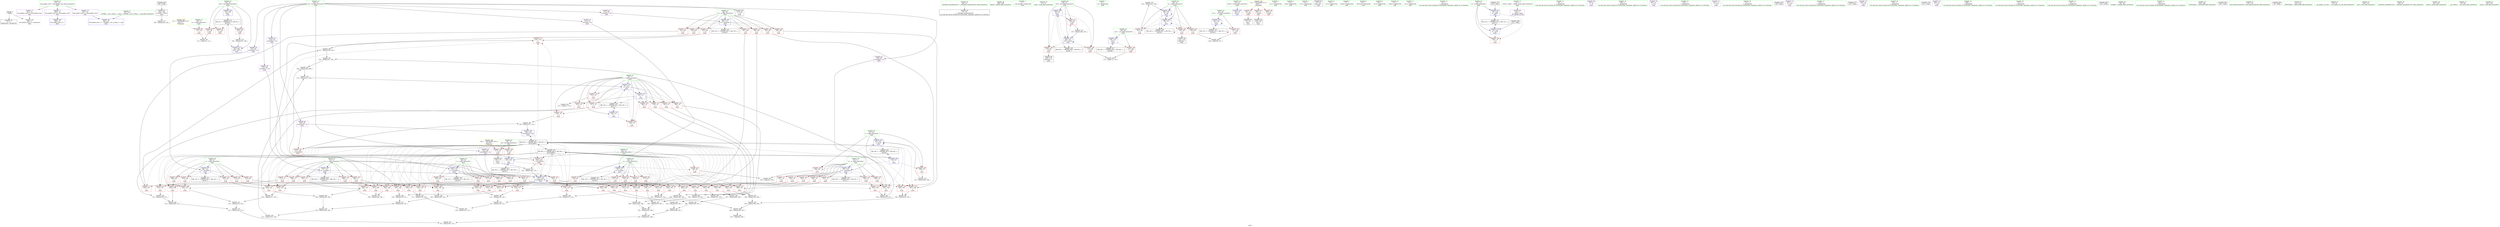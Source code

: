 digraph "SVFG" {
	label="SVFG";

	Node0x5650abacda10 [shape=record,color=grey,label="{NodeID: 0\nNullPtr}"];
	Node0x5650abacda10 -> Node0x5650abaf5b80[style=solid];
	Node0x5650abacda10 -> Node0x5650abaf7b80[style=solid];
	Node0x5650abb04aa0 [shape=record,color=grey,label="{NodeID: 277\n344 = Binary(343, 345, )\n}"];
	Node0x5650abaf7d50 [shape=record,color=blue,label="{NodeID: 194\n58\<--108\ntest\<--\nmain\n}"];
	Node0x5650abaf7d50 -> Node0x5650abb13bc0[style=dashed];
	Node0x5650abaf4e20 [shape=record,color=red,label="{NodeID: 111\n253\<--68\n\<--vx\nmain\n}"];
	Node0x5650abaf4e20 -> Node0x5650abafc930[style=solid];
	Node0x5650abaf31b0 [shape=record,color=green,label="{NodeID: 28\n38\<--44\n_ZNSt8ios_base4InitD1Ev\<--_ZNSt8ios_base4InitD1Ev_field_insensitive\n}"];
	Node0x5650abaf31b0 -> Node0x5650abaf5c80[style=solid];
	Node0x5650abb074a0 [shape=record,color=grey,label="{NodeID: 305\n140 = cmp(138, 139, )\n}"];
	Node0x5650abafae60 [shape=record,color=red,label="{NodeID: 139\n134\<--78\n\<--n8\nmain\n}"];
	Node0x5650abafae60 -> Node0x5650abaf8300[style=solid];
	Node0x5650abaf5980 [shape=record,color=green,label="{NodeID: 56\n348\<--349\nfprintf\<--fprintf_field_insensitive\n}"];
	Node0x5650abafc520 [shape=record,color=red,label="{NodeID: 167\n237\<--236\n\<--\nmain\n}"];
	Node0x5650abafc520 -> Node0x5650abb03a20[style=solid];
	Node0x5650abaf7190 [shape=record,color=purple,label="{NodeID: 84\n156\<--60\narrayidx18\<--val\nmain\n}"];
	Node0x5650abaf7190 -> Node0x5650abafb8f0[style=solid];
	Node0x5650abaf7190 -> Node0x5650abaf8640[style=solid];
	Node0x5650abacfda0 [shape=record,color=green,label="{NodeID: 1\n7\<--1\n__dso_handle\<--dummyObj\nGlob }"];
	Node0x5650abb04c20 [shape=record,color=grey,label="{NodeID: 278\n167 = Binary(166, 108, )\n}"];
	Node0x5650abb04c20 -> Node0x5650abaf87e0[style=solid];
	Node0x5650abaf7e20 [shape=record,color=blue,label="{NodeID: 195\n62\<--121\nx\<--arrayidx\nmain\n}"];
	Node0x5650abaf7e20 -> Node0x5650abaf78e0[style=dashed];
	Node0x5650abaf7e20 -> Node0x5650abaf79b0[style=dashed];
	Node0x5650abaf7e20 -> Node0x5650abaf7a80[style=dashed];
	Node0x5650abaf7e20 -> Node0x5650abaf41f0[style=dashed];
	Node0x5650abaf7e20 -> Node0x5650abaf42c0[style=dashed];
	Node0x5650abaf7e20 -> Node0x5650abb140c0[style=dashed];
	Node0x5650abaf4ef0 [shape=record,color=red,label="{NodeID: 112\n255\<--68\n\<--vx\nmain\n}"];
	Node0x5650abaf4ef0 -> Node0x5650abafca00[style=solid];
	Node0x5650abaf3280 [shape=record,color=green,label="{NodeID: 29\n51\<--52\nmain\<--main_field_insensitive\n}"];
	Node0x5650abb07620 [shape=record,color=grey,label="{NodeID: 306\n175 = cmp(173, 174, )\n}"];
	Node0x5650abafaf30 [shape=record,color=red,label="{NodeID: 140\n177\<--78\n\<--n8\nmain\n}"];
	Node0x5650abafaf30 -> Node0x5650abaf6190[style=solid];
	Node0x5650abaf5a80 [shape=record,color=green,label="{NodeID: 57\n26\<--376\n_GLOBAL__sub_I_reiten_1_1.cpp\<--_GLOBAL__sub_I_reiten_1_1.cpp_field_insensitive\n}"];
	Node0x5650abaf5a80 -> Node0x5650abafd8d0[style=solid];
	Node0x5650abafc5f0 [shape=record,color=red,label="{NodeID: 168\n240\<--239\n\<--\nmain\n}"];
	Node0x5650abafc5f0 -> Node0x5650abb03d20[style=solid];
	Node0x5650abaf7260 [shape=record,color=purple,label="{NodeID: 85\n181\<--60\narrayidx28\<--val\nmain\n}"];
	Node0x5650abaf7260 -> Node0x5650abafb9c0[style=solid];
	Node0x5650abaf7260 -> Node0x5650abaf8a50[style=solid];
	Node0x5650abacf890 [shape=record,color=green,label="{NodeID: 2\n8\<--1\n.str\<--dummyObj\nGlob }"];
	Node0x5650abb04da0 [shape=record,color=grey,label="{NodeID: 279\n162 = Binary(161, 108, )\n}"];
	Node0x5650abb04da0 -> Node0x5650abaf8710[style=solid];
	Node0x5650abaf7ef0 [shape=record,color=blue,label="{NodeID: 196\n64\<--123\ny\<--arrayidx3\nmain\n}"];
	Node0x5650abaf7ef0 -> Node0x5650abaf4390[style=dashed];
	Node0x5650abaf7ef0 -> Node0x5650abaf4460[style=dashed];
	Node0x5650abaf7ef0 -> Node0x5650abaf4530[style=dashed];
	Node0x5650abaf7ef0 -> Node0x5650abaf4600[style=dashed];
	Node0x5650abaf7ef0 -> Node0x5650abaf46d0[style=dashed];
	Node0x5650abaf7ef0 -> Node0x5650abb145c0[style=dashed];
	Node0x5650abaf4fc0 [shape=record,color=red,label="{NodeID: 113\n280\<--68\n\<--vx\nmain\n}"];
	Node0x5650abaf4fc0 -> Node0x5650abafcee0[style=solid];
	Node0x5650abaf3350 [shape=record,color=green,label="{NodeID: 30\n54\<--55\nretval\<--retval_field_insensitive\nmain\n}"];
	Node0x5650abaf3350 -> Node0x5650abaf7c80[style=solid];
	Node0x5650abb077a0 [shape=record,color=grey,label="{NodeID: 307\n112 = cmp(110, 111, )\n}"];
	Node0x5650abafb000 [shape=record,color=red,label="{NodeID: 141\n139\<--80\n\<--_n\nmain\n}"];
	Node0x5650abafb000 -> Node0x5650abb074a0[style=solid];
	Node0x5650abaf5b80 [shape=record,color=black,label="{NodeID: 58\n2\<--3\ndummyVal\<--dummyVal\n}"];
	Node0x5650abafc6c0 [shape=record,color=red,label="{NodeID: 169\n242\<--241\n\<--\nmain\n}"];
	Node0x5650abafc6c0 -> Node0x5650abb03d20[style=solid];
	Node0x5650abaf7330 [shape=record,color=red,label="{NodeID: 86\n94\<--12\n\<--stdin\nmain\n}"];
	Node0x5650abaf7330 -> Node0x5650abaf5f20[style=solid];
	Node0x5650abacd930 [shape=record,color=green,label="{NodeID: 3\n10\<--1\n.str.1\<--dummyObj\nGlob }"];
	Node0x5650abb04f20 [shape=record,color=grey,label="{NodeID: 280\n158 = Binary(157, 153, )\n}"];
	Node0x5650abb04f20 -> Node0x5650abaf8640[style=solid];
	Node0x5650abaf7fc0 [shape=record,color=blue,label="{NodeID: 197\n66\<--125\nz\<--arrayidx4\nmain\n}"];
	Node0x5650abaf7fc0 -> Node0x5650abaf47a0[style=dashed];
	Node0x5650abaf7fc0 -> Node0x5650abaf4870[style=dashed];
	Node0x5650abaf7fc0 -> Node0x5650abaf4940[style=dashed];
	Node0x5650abaf7fc0 -> Node0x5650abaf4a10[style=dashed];
	Node0x5650abaf7fc0 -> Node0x5650abaf4ae0[style=dashed];
	Node0x5650abaf7fc0 -> Node0x5650abb14ac0[style=dashed];
	Node0x5650abaf5090 [shape=record,color=red,label="{NodeID: 114\n287\<--68\n\<--vx\nmain\n}"];
	Node0x5650abaf5090 -> Node0x5650abafd080[style=solid];
	Node0x5650abaf3420 [shape=record,color=green,label="{NodeID: 31\n56\<--57\nn\<--n_field_insensitive\nmain\n}"];
	Node0x5650abaf3420 -> Node0x5650abaf75a0[style=solid];
	Node0x5650abb07920 [shape=record,color=grey,label="{NodeID: 308\n207 = cmp(206, 208, )\n}"];
	Node0x5650abafb0d0 [shape=record,color=red,label="{NodeID: 142\n138\<--82\n\<--i\nmain\n}"];
	Node0x5650abafb0d0 -> Node0x5650abb074a0[style=solid];
	Node0x5650abaf5c80 [shape=record,color=black,label="{NodeID: 59\n37\<--38\n\<--_ZNSt8ios_base4InitD1Ev\nCan only get source location for instruction, argument, global var or function.}"];
	Node0x5650abb1adc0 [shape=record,color=yellow,style=double,label="{NodeID: 336\n2V_1 = ENCHI(MR_2V_0)\npts\{1 \}\nFun[main]}"];
	Node0x5650abb1adc0 -> Node0x5650abaf7330[style=dashed];
	Node0x5650abb1adc0 -> Node0x5650abaf7400[style=dashed];
	Node0x5650abb1adc0 -> Node0x5650abaf74d0[style=dashed];
	Node0x5650abafc790 [shape=record,color=red,label="{NodeID: 170\n246\<--245\n\<--\nmain\n}"];
	Node0x5650abafc790 -> Node0x5650abaf9490[style=solid];
	Node0x5650abaf7400 [shape=record,color=red,label="{NodeID: 87\n100\<--17\n\<--stdout\nmain\n}"];
	Node0x5650abaf7400 -> Node0x5650abaf5ff0[style=solid];
	Node0x5650abacf450 [shape=record,color=green,label="{NodeID: 4\n12\<--1\nstdin\<--dummyObj\nGlob }"];
	Node0x5650abb050a0 [shape=record,color=grey,label="{NodeID: 281\n323 = Binary(307, 322, )\n}"];
	Node0x5650abaf8090 [shape=record,color=blue,label="{NodeID: 198\n68\<--127\nvx\<--arrayidx5\nmain\n}"];
	Node0x5650abaf8090 -> Node0x5650abaf4bb0[style=dashed];
	Node0x5650abaf8090 -> Node0x5650abaf4c80[style=dashed];
	Node0x5650abaf8090 -> Node0x5650abaf4d50[style=dashed];
	Node0x5650abaf8090 -> Node0x5650abaf4e20[style=dashed];
	Node0x5650abaf8090 -> Node0x5650abaf4ef0[style=dashed];
	Node0x5650abaf8090 -> Node0x5650abaf4fc0[style=dashed];
	Node0x5650abaf8090 -> Node0x5650abaf5090[style=dashed];
	Node0x5650abaf8090 -> Node0x5650abb14fc0[style=dashed];
	Node0x5650abaf5160 [shape=record,color=red,label="{NodeID: 115\n195\<--70\n\<--vy\nmain\n}"];
	Node0x5650abaf5160 -> Node0x5650abafbc30[style=solid];
	Node0x5650abaf34f0 [shape=record,color=green,label="{NodeID: 32\n58\<--59\ntest\<--test_field_insensitive\nmain\n}"];
	Node0x5650abaf34f0 -> Node0x5650abaf7670[style=solid];
	Node0x5650abaf34f0 -> Node0x5650abaf7740[style=solid];
	Node0x5650abaf34f0 -> Node0x5650abaf7810[style=solid];
	Node0x5650abaf34f0 -> Node0x5650abaf7d50[style=solid];
	Node0x5650abaf34f0 -> Node0x5650abaffe50[style=solid];
	Node0x5650abafb1a0 [shape=record,color=red,label="{NodeID: 143\n166\<--82\n\<--i\nmain\n}"];
	Node0x5650abafb1a0 -> Node0x5650abb04c20[style=solid];
	Node0x5650abaf5d80 [shape=record,color=black,label="{NodeID: 60\n114\<--60\n\<--val\nmain\n}"];
	Node0x5650abafc860 [shape=record,color=red,label="{NodeID: 171\n248\<--247\n\<--\nmain\n}"];
	Node0x5650abafc860 -> Node0x5650abaf9490[style=solid];
	Node0x5650abaf74d0 [shape=record,color=red,label="{NodeID: 88\n339\<--21\n\<--stderr\nmain\n}"];
	Node0x5650abacf980 [shape=record,color=green,label="{NodeID: 5\n13\<--1\n.str.2\<--dummyObj\nGlob }"];
	Node0x5650abb05220 [shape=record,color=grey,label="{NodeID: 282\n222 = Binary(216, 221, )\n}"];
	Node0x5650abb05220 -> Node0x5650abaf9910[style=solid];
	Node0x5650abaf8160 [shape=record,color=blue,label="{NodeID: 199\n70\<--129\nvy\<--arrayidx6\nmain\n}"];
	Node0x5650abaf8160 -> Node0x5650abaf5160[style=dashed];
	Node0x5650abaf8160 -> Node0x5650abaf9bb0[style=dashed];
	Node0x5650abaf8160 -> Node0x5650abaf9c80[style=dashed];
	Node0x5650abaf8160 -> Node0x5650abaf9d50[style=dashed];
	Node0x5650abaf8160 -> Node0x5650abaf9e20[style=dashed];
	Node0x5650abaf8160 -> Node0x5650abaf9ef0[style=dashed];
	Node0x5650abaf8160 -> Node0x5650abaf9fc0[style=dashed];
	Node0x5650abaf8160 -> Node0x5650abb154c0[style=dashed];
	Node0x5650abaf9bb0 [shape=record,color=red,label="{NodeID: 116\n197\<--70\n\<--vy\nmain\n}"];
	Node0x5650abaf9bb0 -> Node0x5650abafbd00[style=solid];
	Node0x5650abaf35c0 [shape=record,color=green,label="{NodeID: 33\n60\<--61\nval\<--val_field_insensitive\nmain\n}"];
	Node0x5650abaf35c0 -> Node0x5650abaf5d80[style=solid];
	Node0x5650abaf35c0 -> Node0x5650abaf6cb0[style=solid];
	Node0x5650abaf35c0 -> Node0x5650abaf6d80[style=solid];
	Node0x5650abaf35c0 -> Node0x5650abaf6e50[style=solid];
	Node0x5650abaf35c0 -> Node0x5650abaf6f20[style=solid];
	Node0x5650abaf35c0 -> Node0x5650abaf6ff0[style=solid];
	Node0x5650abaf35c0 -> Node0x5650abaf70c0[style=solid];
	Node0x5650abaf35c0 -> Node0x5650abaf7190[style=solid];
	Node0x5650abaf35c0 -> Node0x5650abaf7260[style=solid];
	Node0x5650abafb270 [shape=record,color=red,label="{NodeID: 144\n147\<--84\n\<--_n13\nmain\n}"];
	Node0x5650abafb270 -> Node0x5650abb07320[style=solid];
	Node0x5650abaf5e50 [shape=record,color=black,label="{NodeID: 61\n53\<--93\nmain_ret\<--\nmain\n}"];
	Node0x5650abb1b9c0 [shape=record,color=yellow,style=double,label="{NodeID: 338\n6V_1 = ENCHI(MR_6V_0)\npts\{57 \}\nFun[main]}"];
	Node0x5650abb1b9c0 -> Node0x5650abaf75a0[style=dashed];
	Node0x5650abafc930 [shape=record,color=red,label="{NodeID: 172\n254\<--253\n\<--\nmain\n}"];
	Node0x5650abafc930 -> Node0x5650abb06a20[style=solid];
	Node0x5650abaf75a0 [shape=record,color=red,label="{NodeID: 89\n111\<--56\n\<--n\nmain\n}"];
	Node0x5650abaf75a0 -> Node0x5650abb077a0[style=solid];
	Node0x5650abacfa10 [shape=record,color=green,label="{NodeID: 6\n15\<--1\n.str.3\<--dummyObj\nGlob }"];
	Node0x5650abb053a0 [shape=record,color=grey,label="{NodeID: 283\n221 = Binary(218, 220, )\n}"];
	Node0x5650abb053a0 -> Node0x5650abb05220[style=solid];
	Node0x5650abaf8230 [shape=record,color=blue,label="{NodeID: 200\n72\<--131\nvz\<--arrayidx7\nmain\n}"];
	Node0x5650abaf8230 -> Node0x5650abafa090[style=dashed];
	Node0x5650abaf8230 -> Node0x5650abafa160[style=dashed];
	Node0x5650abaf8230 -> Node0x5650abafa230[style=dashed];
	Node0x5650abaf8230 -> Node0x5650abafa300[style=dashed];
	Node0x5650abaf8230 -> Node0x5650abafa3d0[style=dashed];
	Node0x5650abaf8230 -> Node0x5650abafa4a0[style=dashed];
	Node0x5650abaf8230 -> Node0x5650abafa570[style=dashed];
	Node0x5650abaf8230 -> Node0x5650abb159c0[style=dashed];
	Node0x5650abaf9c80 [shape=record,color=red,label="{NodeID: 117\n241\<--70\n\<--vy\nmain\n}"];
	Node0x5650abaf9c80 -> Node0x5650abafc6c0[style=solid];
	Node0x5650abaf3690 [shape=record,color=green,label="{NodeID: 34\n62\<--63\nx\<--x_field_insensitive\nmain\n}"];
	Node0x5650abaf3690 -> Node0x5650abaf78e0[style=solid];
	Node0x5650abaf3690 -> Node0x5650abaf79b0[style=solid];
	Node0x5650abaf3690 -> Node0x5650abaf7a80[style=solid];
	Node0x5650abaf3690 -> Node0x5650abaf41f0[style=solid];
	Node0x5650abaf3690 -> Node0x5650abaf42c0[style=solid];
	Node0x5650abaf3690 -> Node0x5650abaf7e20[style=solid];
	Node0x5650abb12cc0 [shape=record,color=black,label="{NodeID: 311\nMR_40V_4 = PHI(MR_40V_5, MR_40V_3, )\npts\{610000 \}\n}"];
	Node0x5650abb12cc0 -> Node0x5650abafb8f0[style=dashed];
	Node0x5650abb12cc0 -> Node0x5650abafb9c0[style=dashed];
	Node0x5650abb12cc0 -> Node0x5650abafba90[style=dashed];
	Node0x5650abb12cc0 -> Node0x5650abafbb60[style=dashed];
	Node0x5650abb12cc0 -> Node0x5650abafbc30[style=dashed];
	Node0x5650abb12cc0 -> Node0x5650abafbd00[style=dashed];
	Node0x5650abb12cc0 -> Node0x5650abafbdd0[style=dashed];
	Node0x5650abb12cc0 -> Node0x5650abafbea0[style=dashed];
	Node0x5650abb12cc0 -> Node0x5650abafbf70[style=dashed];
	Node0x5650abb12cc0 -> Node0x5650abafc040[style=dashed];
	Node0x5650abb12cc0 -> Node0x5650abafc110[style=dashed];
	Node0x5650abb12cc0 -> Node0x5650abafc1e0[style=dashed];
	Node0x5650abb12cc0 -> Node0x5650abafc2b0[style=dashed];
	Node0x5650abb12cc0 -> Node0x5650abafc380[style=dashed];
	Node0x5650abb12cc0 -> Node0x5650abafc450[style=dashed];
	Node0x5650abb12cc0 -> Node0x5650abafc520[style=dashed];
	Node0x5650abb12cc0 -> Node0x5650abafc5f0[style=dashed];
	Node0x5650abb12cc0 -> Node0x5650abafc6c0[style=dashed];
	Node0x5650abb12cc0 -> Node0x5650abafc790[style=dashed];
	Node0x5650abb12cc0 -> Node0x5650abafc860[style=dashed];
	Node0x5650abb12cc0 -> Node0x5650abafc930[style=dashed];
	Node0x5650abb12cc0 -> Node0x5650abafca00[style=dashed];
	Node0x5650abb12cc0 -> Node0x5650abafcad0[style=dashed];
	Node0x5650abb12cc0 -> Node0x5650abafcba0[style=dashed];
	Node0x5650abb12cc0 -> Node0x5650abafcc70[style=dashed];
	Node0x5650abb12cc0 -> Node0x5650abafcd40[style=dashed];
	Node0x5650abb12cc0 -> Node0x5650abafce10[style=dashed];
	Node0x5650abb12cc0 -> Node0x5650abafcee0[style=dashed];
	Node0x5650abb12cc0 -> Node0x5650abafcfb0[style=dashed];
	Node0x5650abb12cc0 -> Node0x5650abafd080[style=dashed];
	Node0x5650abb12cc0 -> Node0x5650abafd150[style=dashed];
	Node0x5650abb12cc0 -> Node0x5650abafd220[style=dashed];
	Node0x5650abb12cc0 -> Node0x5650abafd2f0[style=dashed];
	Node0x5650abb12cc0 -> Node0x5650abafd3c0[style=dashed];
	Node0x5650abb12cc0 -> Node0x5650abafd490[style=dashed];
	Node0x5650abb12cc0 -> Node0x5650abafd560[style=dashed];
	Node0x5650abb12cc0 -> Node0x5650abafd630[style=dashed];
	Node0x5650abb12cc0 -> Node0x5650abafd700[style=dashed];
	Node0x5650abb12cc0 -> Node0x5650abaf8640[style=dashed];
	Node0x5650abb12cc0 -> Node0x5650abaf8a50[style=dashed];
	Node0x5650abb12cc0 -> Node0x5650abb12cc0[style=dashed];
	Node0x5650abb12cc0 -> Node0x5650abb186c0[style=dashed];
	Node0x5650abafb340 [shape=record,color=red,label="{NodeID: 145\n146\<--86\n\<--k\nmain\n}"];
	Node0x5650abafb340 -> Node0x5650abb07320[style=solid];
	Node0x5650abaf5f20 [shape=record,color=black,label="{NodeID: 62\n97\<--94\ncall\<--\nmain\n}"];
	Node0x5650abafca00 [shape=record,color=red,label="{NodeID: 173\n256\<--255\n\<--\nmain\n}"];
	Node0x5650abafca00 -> Node0x5650abb06a20[style=solid];
	Node0x5650abaf7670 [shape=record,color=red,label="{NodeID: 90\n110\<--58\n\<--test\nmain\n}"];
	Node0x5650abaf7670 -> Node0x5650abb077a0[style=solid];
	Node0x5650abacfaa0 [shape=record,color=green,label="{NodeID: 7\n17\<--1\nstdout\<--dummyObj\nGlob }"];
	Node0x5650abb05520 [shape=record,color=grey,label="{NodeID: 284\n313 = Binary(310, 312, )\n}"];
	Node0x5650abb05520 -> Node0x5650abb056a0[style=solid];
	Node0x5650abaf8300 [shape=record,color=blue,label="{NodeID: 201\n80\<--134\n_n\<--\nmain\n}"];
	Node0x5650abaf8300 -> Node0x5650abafb000[style=dashed];
	Node0x5650abaf8300 -> Node0x5650abb168c0[style=dashed];
	Node0x5650abaf9d50 [shape=record,color=red,label="{NodeID: 118\n258\<--70\n\<--vy\nmain\n}"];
	Node0x5650abaf9d50 -> Node0x5650abafcad0[style=solid];
	Node0x5650abaf3760 [shape=record,color=green,label="{NodeID: 35\n64\<--65\ny\<--y_field_insensitive\nmain\n}"];
	Node0x5650abaf3760 -> Node0x5650abaf4390[style=solid];
	Node0x5650abaf3760 -> Node0x5650abaf4460[style=solid];
	Node0x5650abaf3760 -> Node0x5650abaf4530[style=solid];
	Node0x5650abaf3760 -> Node0x5650abaf4600[style=solid];
	Node0x5650abaf3760 -> Node0x5650abaf46d0[style=solid];
	Node0x5650abaf3760 -> Node0x5650abaf7ef0[style=solid];
	Node0x5650abafb410 [shape=record,color=red,label="{NodeID: 146\n154\<--86\n\<--k\nmain\n}"];
	Node0x5650abafb410 -> Node0x5650abaf60c0[style=solid];
	Node0x5650abaf5ff0 [shape=record,color=black,label="{NodeID: 63\n103\<--100\ncall1\<--\nmain\n}"];
	Node0x5650abaf9010 [shape=record,color=grey,label="{NodeID: 257\n244 = Binary(238, 243, )\n}"];
	Node0x5650abaf9010 -> Node0x5650abaf9190[style=solid];
	Node0x5650abafcad0 [shape=record,color=red,label="{NodeID: 174\n259\<--258\n\<--\nmain\n}"];
	Node0x5650abafcad0 -> Node0x5650abb06d20[style=solid];
	Node0x5650abaf7740 [shape=record,color=red,label="{NodeID: 91\n327\<--58\n\<--test\nmain\n}"];
	Node0x5650abacfe90 [shape=record,color=green,label="{NodeID: 8\n18\<--1\n_ZSt3cin\<--dummyObj\nGlob }"];
	Node0x5650abb056a0 [shape=record,color=grey,label="{NodeID: 285\n314 = Binary(309, 313, )\n}"];
	Node0x5650abb056a0 -> Node0x5650abb044a0[style=solid];
	Node0x5650abaf83d0 [shape=record,color=blue,label="{NodeID: 202\n82\<--93\ni\<--\nmain\n}"];
	Node0x5650abaf83d0 -> Node0x5650abafb0d0[style=dashed];
	Node0x5650abaf83d0 -> Node0x5650abafb1a0[style=dashed];
	Node0x5650abaf83d0 -> Node0x5650abaf87e0[style=dashed];
	Node0x5650abaf83d0 -> Node0x5650abb16dc0[style=dashed];
	Node0x5650abaf9e20 [shape=record,color=red,label="{NodeID: 119\n260\<--70\n\<--vy\nmain\n}"];
	Node0x5650abaf9e20 -> Node0x5650abafcba0[style=solid];
	Node0x5650abaf3830 [shape=record,color=green,label="{NodeID: 36\n66\<--67\nz\<--z_field_insensitive\nmain\n}"];
	Node0x5650abaf3830 -> Node0x5650abaf47a0[style=solid];
	Node0x5650abaf3830 -> Node0x5650abaf4870[style=solid];
	Node0x5650abaf3830 -> Node0x5650abaf4940[style=solid];
	Node0x5650abaf3830 -> Node0x5650abaf4a10[style=solid];
	Node0x5650abaf3830 -> Node0x5650abaf4ae0[style=solid];
	Node0x5650abaf3830 -> Node0x5650abaf7fc0[style=solid];
	Node0x5650abafb4e0 [shape=record,color=red,label="{NodeID: 147\n161\<--86\n\<--k\nmain\n}"];
	Node0x5650abafb4e0 -> Node0x5650abb04da0[style=solid];
	Node0x5650abaf60c0 [shape=record,color=black,label="{NodeID: 64\n155\<--154\nidxprom\<--\nmain\n}"];
	Node0x5650abaf9190 [shape=record,color=grey,label="{NodeID: 258\n250 = Binary(244, 249, )\n}"];
	Node0x5650abaf9190 -> Node0x5650abaf9790[style=solid];
	Node0x5650abafcba0 [shape=record,color=red,label="{NodeID: 175\n261\<--260\n\<--\nmain\n}"];
	Node0x5650abafcba0 -> Node0x5650abb06d20[style=solid];
	Node0x5650abaf7810 [shape=record,color=red,label="{NodeID: 92\n335\<--58\n\<--test\nmain\n}"];
	Node0x5650abaf7810 -> Node0x5650abb04920[style=solid];
	Node0x5650abacff20 [shape=record,color=green,label="{NodeID: 9\n19\<--1\n.str.4\<--dummyObj\nGlob }"];
	Node0x5650abb05820 [shape=record,color=grey,label="{NodeID: 286\n297 = Binary(294, 296, )\n}"];
	Node0x5650abb05820 -> Node0x5650abb07020[style=solid];
	Node0x5650abaf84a0 [shape=record,color=blue,label="{NodeID: 203\n84\<--143\n_n13\<--\nmain\n}"];
	Node0x5650abaf84a0 -> Node0x5650abafb270[style=dashed];
	Node0x5650abaf84a0 -> Node0x5650abaf84a0[style=dashed];
	Node0x5650abaf84a0 -> Node0x5650abb172c0[style=dashed];
	Node0x5650abaf9ef0 [shape=record,color=red,label="{NodeID: 120\n295\<--70\n\<--vy\nmain\n}"];
	Node0x5650abaf9ef0 -> Node0x5650abafd220[style=solid];
	Node0x5650abaf3900 [shape=record,color=green,label="{NodeID: 37\n68\<--69\nvx\<--vx_field_insensitive\nmain\n}"];
	Node0x5650abaf3900 -> Node0x5650abaf4bb0[style=solid];
	Node0x5650abaf3900 -> Node0x5650abaf4c80[style=solid];
	Node0x5650abaf3900 -> Node0x5650abaf4d50[style=solid];
	Node0x5650abaf3900 -> Node0x5650abaf4e20[style=solid];
	Node0x5650abaf3900 -> Node0x5650abaf4ef0[style=solid];
	Node0x5650abaf3900 -> Node0x5650abaf4fc0[style=solid];
	Node0x5650abaf3900 -> Node0x5650abaf5090[style=solid];
	Node0x5650abaf3900 -> Node0x5650abaf8090[style=solid];
	Node0x5650abb13bc0 [shape=record,color=black,label="{NodeID: 314\nMR_8V_3 = PHI(MR_8V_4, MR_8V_2, )\npts\{59 \}\n}"];
	Node0x5650abb13bc0 -> Node0x5650abaf7670[style=dashed];
	Node0x5650abb13bc0 -> Node0x5650abaf7740[style=dashed];
	Node0x5650abb13bc0 -> Node0x5650abaf7810[style=dashed];
	Node0x5650abb13bc0 -> Node0x5650abaffe50[style=dashed];
	Node0x5650abafb5b0 [shape=record,color=red,label="{NodeID: 148\n174\<--88\n\<--_n22\nmain\n}"];
	Node0x5650abafb5b0 -> Node0x5650abb07620[style=solid];
	Node0x5650abaf6190 [shape=record,color=black,label="{NodeID: 65\n178\<--177\nconv\<--\nmain\n}"];
	Node0x5650abaf6190 -> Node0x5650abb04620[style=solid];
	Node0x5650abaf9310 [shape=record,color=grey,label="{NodeID: 259\n270 = Binary(251, 269, )\n}"];
	Node0x5650abaf9310 -> Node0x5650abaffbe0[style=solid];
	Node0x5650abafcc70 [shape=record,color=red,label="{NodeID: 176\n265\<--264\n\<--\nmain\n}"];
	Node0x5650abafcc70 -> Node0x5650abb047a0[style=solid];
	Node0x5650abaf78e0 [shape=record,color=red,label="{NodeID: 93\n212\<--62\n\<--x\nmain\n}"];
	Node0x5650abaf78e0 -> Node0x5650abafbf70[style=solid];
	Node0x5650abacffb0 [shape=record,color=green,label="{NodeID: 10\n21\<--1\nstderr\<--dummyObj\nGlob }"];
	Node0x5650abb059a0 [shape=record,color=grey,label="{NodeID: 287\n205 = Binary(202, 204, )\n}"];
	Node0x5650abb059a0 -> Node0x5650abb05b20[style=solid];
	Node0x5650abaf8570 [shape=record,color=blue,label="{NodeID: 204\n86\<--93\nk\<--\nmain\n}"];
	Node0x5650abaf8570 -> Node0x5650abafb340[style=dashed];
	Node0x5650abaf8570 -> Node0x5650abafb410[style=dashed];
	Node0x5650abaf8570 -> Node0x5650abafb4e0[style=dashed];
	Node0x5650abaf8570 -> Node0x5650abaf8570[style=dashed];
	Node0x5650abaf8570 -> Node0x5650abaf8710[style=dashed];
	Node0x5650abaf8570 -> Node0x5650abb177c0[style=dashed];
	Node0x5650abaf9fc0 [shape=record,color=red,label="{NodeID: 121\n302\<--70\n\<--vy\nmain\n}"];
	Node0x5650abaf9fc0 -> Node0x5650abafd3c0[style=solid];
	Node0x5650abaf39d0 [shape=record,color=green,label="{NodeID: 38\n70\<--71\nvy\<--vy_field_insensitive\nmain\n}"];
	Node0x5650abaf39d0 -> Node0x5650abaf5160[style=solid];
	Node0x5650abaf39d0 -> Node0x5650abaf9bb0[style=solid];
	Node0x5650abaf39d0 -> Node0x5650abaf9c80[style=solid];
	Node0x5650abaf39d0 -> Node0x5650abaf9d50[style=solid];
	Node0x5650abaf39d0 -> Node0x5650abaf9e20[style=solid];
	Node0x5650abaf39d0 -> Node0x5650abaf9ef0[style=solid];
	Node0x5650abaf39d0 -> Node0x5650abaf9fc0[style=solid];
	Node0x5650abaf39d0 -> Node0x5650abaf8160[style=solid];
	Node0x5650abb140c0 [shape=record,color=black,label="{NodeID: 315\nMR_10V_2 = PHI(MR_10V_3, MR_10V_1, )\npts\{63 \}\n}"];
	Node0x5650abb140c0 -> Node0x5650abaf7e20[style=dashed];
	Node0x5650abafb680 [shape=record,color=red,label="{NodeID: 149\n173\<--90\n\<--k23\nmain\n}"];
	Node0x5650abafb680 -> Node0x5650abb07620[style=solid];
	Node0x5650abaf6260 [shape=record,color=black,label="{NodeID: 66\n180\<--179\nidxprom27\<--\nmain\n}"];
	Node0x5650abaf9490 [shape=record,color=grey,label="{NodeID: 260\n249 = Binary(246, 248, )\n}"];
	Node0x5650abaf9490 -> Node0x5650abaf9190[style=solid];
	Node0x5650abafcd40 [shape=record,color=red,label="{NodeID: 177\n267\<--266\n\<--\nmain\n}"];
	Node0x5650abafcd40 -> Node0x5650abb047a0[style=solid];
	Node0x5650abaf79b0 [shape=record,color=red,label="{NodeID: 94\n214\<--62\n\<--x\nmain\n}"];
	Node0x5650abaf79b0 -> Node0x5650abafc040[style=solid];
	Node0x5650abad0040 [shape=record,color=green,label="{NodeID: 11\n22\<--1\n.str.5\<--dummyObj\nGlob }"];
	Node0x5650abb05b20 [shape=record,color=grey,label="{NodeID: 288\n206 = Binary(200, 205, )\n}"];
	Node0x5650abb05b20 -> Node0x5650abb07920[style=solid];
	Node0x5650abaf8640 [shape=record,color=blue,label="{NodeID: 205\n156\<--158\narrayidx18\<--add\nmain\n}"];
	Node0x5650abaf8640 -> Node0x5650abb12cc0[style=dashed];
	Node0x5650abafa090 [shape=record,color=red,label="{NodeID: 122\n201\<--72\n\<--vz\nmain\n}"];
	Node0x5650abafa090 -> Node0x5650abafbdd0[style=solid];
	Node0x5650abaf3aa0 [shape=record,color=green,label="{NodeID: 39\n72\<--73\nvz\<--vz_field_insensitive\nmain\n}"];
	Node0x5650abaf3aa0 -> Node0x5650abafa090[style=solid];
	Node0x5650abaf3aa0 -> Node0x5650abafa160[style=solid];
	Node0x5650abaf3aa0 -> Node0x5650abafa230[style=solid];
	Node0x5650abaf3aa0 -> Node0x5650abafa300[style=solid];
	Node0x5650abaf3aa0 -> Node0x5650abafa3d0[style=solid];
	Node0x5650abaf3aa0 -> Node0x5650abafa4a0[style=solid];
	Node0x5650abaf3aa0 -> Node0x5650abafa570[style=solid];
	Node0x5650abaf3aa0 -> Node0x5650abaf8230[style=solid];
	Node0x5650abb145c0 [shape=record,color=black,label="{NodeID: 316\nMR_12V_2 = PHI(MR_12V_3, MR_12V_1, )\npts\{65 \}\n}"];
	Node0x5650abb145c0 -> Node0x5650abaf7ef0[style=dashed];
	Node0x5650abafb750 [shape=record,color=red,label="{NodeID: 150\n179\<--90\n\<--k23\nmain\n}"];
	Node0x5650abafb750 -> Node0x5650abaf6260[style=solid];
	Node0x5650abaf6330 [shape=record,color=black,label="{NodeID: 67\n343\<--340\nconv80\<--call79\nmain\n}"];
	Node0x5650abaf6330 -> Node0x5650abb04aa0[style=solid];
	Node0x5650abaf9610 [shape=record,color=grey,label="{NodeID: 261\n269 = Binary(263, 268, )\n}"];
	Node0x5650abaf9610 -> Node0x5650abaf9310[style=solid];
	Node0x5650abafce10 [shape=record,color=red,label="{NodeID: 178\n278\<--277\n\<--\nmain\n}"];
	Node0x5650abafce10 -> Node0x5650abb038a0[style=solid];
	Node0x5650abaf7a80 [shape=record,color=red,label="{NodeID: 95\n234\<--62\n\<--x\nmain\n}"];
	Node0x5650abaf7a80 -> Node0x5650abafc450[style=solid];
	Node0x5650abacf550 [shape=record,color=green,label="{NodeID: 12\n25\<--1\n\<--dummyObj\nCan only get source location for instruction, argument, global var or function.}"];
	Node0x5650abb05ca0 [shape=record,color=grey,label="{NodeID: 289\n290 = Binary(285, 289, )\n}"];
	Node0x5650abb05ca0 -> Node0x5650abb05fa0[style=solid];
	Node0x5650abaf8710 [shape=record,color=blue,label="{NodeID: 206\n86\<--162\nk\<--inc\nmain\n}"];
	Node0x5650abaf8710 -> Node0x5650abafb340[style=dashed];
	Node0x5650abaf8710 -> Node0x5650abafb410[style=dashed];
	Node0x5650abaf8710 -> Node0x5650abafb4e0[style=dashed];
	Node0x5650abaf8710 -> Node0x5650abaf8570[style=dashed];
	Node0x5650abaf8710 -> Node0x5650abaf8710[style=dashed];
	Node0x5650abaf8710 -> Node0x5650abb177c0[style=dashed];
	Node0x5650abafa160 [shape=record,color=red,label="{NodeID: 123\n203\<--72\n\<--vz\nmain\n}"];
	Node0x5650abafa160 -> Node0x5650abafbea0[style=solid];
	Node0x5650abaf3b70 [shape=record,color=green,label="{NodeID: 40\n74\<--75\nd\<--d_field_insensitive\nmain\n}"];
	Node0x5650abaf3b70 -> Node0x5650abafa640[style=solid];
	Node0x5650abaf3b70 -> Node0x5650abaffb10[style=solid];
	Node0x5650abaf3b70 -> Node0x5650abaffd80[style=solid];
	Node0x5650abb14ac0 [shape=record,color=black,label="{NodeID: 317\nMR_14V_2 = PHI(MR_14V_3, MR_14V_1, )\npts\{67 \}\n}"];
	Node0x5650abb14ac0 -> Node0x5650abaf7fc0[style=dashed];
	Node0x5650abafb820 [shape=record,color=red,label="{NodeID: 151\n186\<--90\n\<--k23\nmain\n}"];
	Node0x5650abafb820 -> Node0x5650abb04020[style=solid];
	Node0x5650abaf6400 [shape=record,color=purple,label="{NodeID: 68\n35\<--4\n\<--_ZStL8__ioinit\n__cxx_global_var_init\n}"];
	Node0x5650abaf9790 [shape=record,color=grey,label="{NodeID: 262\n251 = Binary(252, 250, )\n}"];
	Node0x5650abaf9790 -> Node0x5650abaf9310[style=solid];
	Node0x5650abafcee0 [shape=record,color=red,label="{NodeID: 179\n281\<--280\n\<--\nmain\n}"];
	Node0x5650abafcee0 -> Node0x5650abb03ea0[style=solid];
	Node0x5650abaf41f0 [shape=record,color=red,label="{NodeID: 96\n277\<--62\n\<--x\nmain\n}"];
	Node0x5650abaf41f0 -> Node0x5650abafce10[style=solid];
	Node0x5650abacf620 [shape=record,color=green,label="{NodeID: 13\n93\<--1\n\<--dummyObj\nCan only get source location for instruction, argument, global var or function.}"];
	Node0x5650abb05e20 [shape=record,color=grey,label="{NodeID: 290\n304 = Binary(301, 303, )\n}"];
	Node0x5650abb05e20 -> Node0x5650abb062a0[style=solid];
	Node0x5650abaf87e0 [shape=record,color=blue,label="{NodeID: 207\n82\<--167\ni\<--inc20\nmain\n}"];
	Node0x5650abaf87e0 -> Node0x5650abafb0d0[style=dashed];
	Node0x5650abaf87e0 -> Node0x5650abafb1a0[style=dashed];
	Node0x5650abaf87e0 -> Node0x5650abaf87e0[style=dashed];
	Node0x5650abaf87e0 -> Node0x5650abb16dc0[style=dashed];
	Node0x5650abafa230 [shape=record,color=red,label="{NodeID: 124\n247\<--72\n\<--vz\nmain\n}"];
	Node0x5650abafa230 -> Node0x5650abafc860[style=solid];
	Node0x5650abaf3c40 [shape=record,color=green,label="{NodeID: 41\n76\<--77\nt\<--t_field_insensitive\nmain\n}"];
	Node0x5650abaf3c40 -> Node0x5650abafa710[style=solid];
	Node0x5650abaf3c40 -> Node0x5650abafa7e0[style=solid];
	Node0x5650abaf3c40 -> Node0x5650abafa8b0[style=solid];
	Node0x5650abaf3c40 -> Node0x5650abafa980[style=solid];
	Node0x5650abaf3c40 -> Node0x5650abafaa50[style=solid];
	Node0x5650abaf3c40 -> Node0x5650abafab20[style=solid];
	Node0x5650abaf3c40 -> Node0x5650abafabf0[style=solid];
	Node0x5650abaf3c40 -> Node0x5650abafacc0[style=solid];
	Node0x5650abaf3c40 -> Node0x5650abafad90[style=solid];
	Node0x5650abaf3c40 -> Node0x5650abaffa40[style=solid];
	Node0x5650abaf3c40 -> Node0x5650abaffbe0[style=solid];
	Node0x5650abaf3c40 -> Node0x5650abaffcb0[style=solid];
	Node0x5650abb14fc0 [shape=record,color=black,label="{NodeID: 318\nMR_16V_2 = PHI(MR_16V_3, MR_16V_1, )\npts\{69 \}\n}"];
	Node0x5650abb14fc0 -> Node0x5650abaf8090[style=dashed];
	Node0x5650abafb8f0 [shape=record,color=red,label="{NodeID: 152\n157\<--156\n\<--arrayidx18\nmain\n}"];
	Node0x5650abafb8f0 -> Node0x5650abb04f20[style=solid];
	Node0x5650abaf64d0 [shape=record,color=purple,label="{NodeID: 69\n95\<--8\n\<--.str\nmain\n}"];
	Node0x5650abaf9910 [shape=record,color=grey,label="{NodeID: 263\n228 = Binary(222, 227, )\n}"];
	Node0x5650abafcfb0 [shape=record,color=red,label="{NodeID: 180\n285\<--284\n\<--\nmain\n}"];
	Node0x5650abafcfb0 -> Node0x5650abb05ca0[style=solid];
	Node0x5650abaf42c0 [shape=record,color=red,label="{NodeID: 97\n284\<--62\n\<--x\nmain\n}"];
	Node0x5650abaf42c0 -> Node0x5650abafcfb0[style=solid];
	Node0x5650abacf6f0 [shape=record,color=green,label="{NodeID: 14\n108\<--1\n\<--dummyObj\nCan only get source location for instruction, argument, global var or function.}"];
	Node0x5650abb05fa0 [shape=record,color=grey,label="{NodeID: 291\n291 = Binary(283, 290, )\n}"];
	Node0x5650abb05fa0 -> Node0x5650abb068a0[style=solid];
	Node0x5650abaf88b0 [shape=record,color=blue,label="{NodeID: 208\n88\<--143\n_n22\<--\nmain\n}"];
	Node0x5650abaf88b0 -> Node0x5650abafb5b0[style=dashed];
	Node0x5650abaf88b0 -> Node0x5650abb17cc0[style=dashed];
	Node0x5650abafa300 [shape=record,color=red,label="{NodeID: 125\n264\<--72\n\<--vz\nmain\n}"];
	Node0x5650abafa300 -> Node0x5650abafcc70[style=solid];
	Node0x5650abaf3d10 [shape=record,color=green,label="{NodeID: 42\n78\<--79\nn8\<--n8_field_insensitive\nmain\n}"];
	Node0x5650abaf3d10 -> Node0x5650abafae60[style=solid];
	Node0x5650abaf3d10 -> Node0x5650abafaf30[style=solid];
	Node0x5650abb154c0 [shape=record,color=black,label="{NodeID: 319\nMR_18V_2 = PHI(MR_18V_3, MR_18V_1, )\npts\{71 \}\n}"];
	Node0x5650abb154c0 -> Node0x5650abaf8160[style=dashed];
	Node0x5650abafb9c0 [shape=record,color=red,label="{NodeID: 153\n182\<--181\n\<--arrayidx28\nmain\n}"];
	Node0x5650abafb9c0 -> Node0x5650abb04620[style=solid];
	Node0x5650abaf65a0 [shape=record,color=purple,label="{NodeID: 70\n96\<--10\n\<--.str.1\nmain\n}"];
	Node0x5650abaf9a90 [shape=record,color=grey,label="{NodeID: 264\n227 = Binary(224, 226, )\n}"];
	Node0x5650abaf9a90 -> Node0x5650abaf9910[style=solid];
	Node0x5650abafd080 [shape=record,color=red,label="{NodeID: 181\n288\<--287\n\<--\nmain\n}"];
	Node0x5650abafd080 -> Node0x5650abb06720[style=solid];
	Node0x5650abaf4390 [shape=record,color=red,label="{NodeID: 98\n217\<--64\n\<--y\nmain\n}"];
	Node0x5650abaf4390 -> Node0x5650abafc110[style=solid];
	Node0x5650abacf7c0 [shape=record,color=green,label="{NodeID: 15\n116\<--1\n\<--dummyObj\nCan only get source location for instruction, argument, global var or function.}"];
	Node0x5650abb06120 [shape=record,color=grey,label="{NodeID: 292\n199 = Binary(196, 198, )\n}"];
	Node0x5650abb06120 -> Node0x5650abb06420[style=solid];
	Node0x5650abaf8980 [shape=record,color=blue,label="{NodeID: 209\n90\<--93\nk23\<--\nmain\n}"];
	Node0x5650abaf8980 -> Node0x5650abafb680[style=dashed];
	Node0x5650abaf8980 -> Node0x5650abafb750[style=dashed];
	Node0x5650abaf8980 -> Node0x5650abafb820[style=dashed];
	Node0x5650abaf8980 -> Node0x5650abaff9b0[style=dashed];
	Node0x5650abaf8980 -> Node0x5650abb181c0[style=dashed];
	Node0x5650abafa3d0 [shape=record,color=red,label="{NodeID: 126\n266\<--72\n\<--vz\nmain\n}"];
	Node0x5650abafa3d0 -> Node0x5650abafcd40[style=solid];
	Node0x5650abaf3de0 [shape=record,color=green,label="{NodeID: 43\n80\<--81\n_n\<--_n_field_insensitive\nmain\n}"];
	Node0x5650abaf3de0 -> Node0x5650abafb000[style=solid];
	Node0x5650abaf3de0 -> Node0x5650abaf8300[style=solid];
	Node0x5650abb159c0 [shape=record,color=black,label="{NodeID: 320\nMR_20V_2 = PHI(MR_20V_3, MR_20V_1, )\npts\{73 \}\n}"];
	Node0x5650abb159c0 -> Node0x5650abaf8230[style=dashed];
	Node0x5650abafba90 [shape=record,color=red,label="{NodeID: 154\n191\<--190\n\<--\nmain\n}"];
	Node0x5650abafba90 -> Node0x5650abb03ba0[style=solid];
	Node0x5650abaf6670 [shape=record,color=purple,label="{NodeID: 71\n101\<--13\n\<--.str.2\nmain\n}"];
	Node0x5650abb1c280 [shape=record,color=yellow,style=double,label="{NodeID: 348\n26V_1 = ENCHI(MR_26V_0)\npts\{79 \}\nFun[main]}"];
	Node0x5650abb1c280 -> Node0x5650abafae60[style=dashed];
	Node0x5650abb1c280 -> Node0x5650abafaf30[style=dashed];
	Node0x5650abb038a0 [shape=record,color=grey,label="{NodeID: 265\n283 = Binary(278, 282, )\n}"];
	Node0x5650abb038a0 -> Node0x5650abb05fa0[style=solid];
	Node0x5650abafd150 [shape=record,color=red,label="{NodeID: 182\n293\<--292\n\<--\nmain\n}"];
	Node0x5650abafd150 -> Node0x5650abb07020[style=solid];
	Node0x5650abaf4460 [shape=record,color=red,label="{NodeID: 99\n219\<--64\n\<--y\nmain\n}"];
	Node0x5650abaf4460 -> Node0x5650abafc1e0[style=solid];
	Node0x5650abad39e0 [shape=record,color=green,label="{NodeID: 16\n117\<--1\n\<--dummyObj\nCan only get source location for instruction, argument, global var or function.}"];
	Node0x5650abb2cb30 [shape=record,color=black,label="{NodeID: 376\n150 = PHI()\n}"];
	Node0x5650abb062a0 [shape=record,color=grey,label="{NodeID: 293\n305 = Binary(300, 304, )\n}"];
	Node0x5650abb062a0 -> Node0x5650abb065a0[style=solid];
	Node0x5650abaf8a50 [shape=record,color=blue,label="{NodeID: 210\n181\<--183\narrayidx28\<--div\nmain\n}"];
	Node0x5650abaf8a50 -> Node0x5650abafb9c0[style=dashed];
	Node0x5650abaf8a50 -> Node0x5650abafba90[style=dashed];
	Node0x5650abaf8a50 -> Node0x5650abafbb60[style=dashed];
	Node0x5650abaf8a50 -> Node0x5650abafbc30[style=dashed];
	Node0x5650abaf8a50 -> Node0x5650abafbd00[style=dashed];
	Node0x5650abaf8a50 -> Node0x5650abafbdd0[style=dashed];
	Node0x5650abaf8a50 -> Node0x5650abafbea0[style=dashed];
	Node0x5650abaf8a50 -> Node0x5650abafbf70[style=dashed];
	Node0x5650abaf8a50 -> Node0x5650abafc040[style=dashed];
	Node0x5650abaf8a50 -> Node0x5650abafc110[style=dashed];
	Node0x5650abaf8a50 -> Node0x5650abafc1e0[style=dashed];
	Node0x5650abaf8a50 -> Node0x5650abafc2b0[style=dashed];
	Node0x5650abaf8a50 -> Node0x5650abafc380[style=dashed];
	Node0x5650abaf8a50 -> Node0x5650abafc450[style=dashed];
	Node0x5650abaf8a50 -> Node0x5650abafc520[style=dashed];
	Node0x5650abaf8a50 -> Node0x5650abafc5f0[style=dashed];
	Node0x5650abaf8a50 -> Node0x5650abafc6c0[style=dashed];
	Node0x5650abaf8a50 -> Node0x5650abafc790[style=dashed];
	Node0x5650abaf8a50 -> Node0x5650abafc860[style=dashed];
	Node0x5650abaf8a50 -> Node0x5650abafc930[style=dashed];
	Node0x5650abaf8a50 -> Node0x5650abafca00[style=dashed];
	Node0x5650abaf8a50 -> Node0x5650abafcad0[style=dashed];
	Node0x5650abaf8a50 -> Node0x5650abafcba0[style=dashed];
	Node0x5650abaf8a50 -> Node0x5650abafcc70[style=dashed];
	Node0x5650abaf8a50 -> Node0x5650abafcd40[style=dashed];
	Node0x5650abaf8a50 -> Node0x5650abafce10[style=dashed];
	Node0x5650abaf8a50 -> Node0x5650abafcee0[style=dashed];
	Node0x5650abaf8a50 -> Node0x5650abafcfb0[style=dashed];
	Node0x5650abaf8a50 -> Node0x5650abafd080[style=dashed];
	Node0x5650abaf8a50 -> Node0x5650abafd150[style=dashed];
	Node0x5650abaf8a50 -> Node0x5650abafd220[style=dashed];
	Node0x5650abaf8a50 -> Node0x5650abafd2f0[style=dashed];
	Node0x5650abaf8a50 -> Node0x5650abafd3c0[style=dashed];
	Node0x5650abaf8a50 -> Node0x5650abafd490[style=dashed];
	Node0x5650abaf8a50 -> Node0x5650abafd560[style=dashed];
	Node0x5650abaf8a50 -> Node0x5650abafd630[style=dashed];
	Node0x5650abaf8a50 -> Node0x5650abafd700[style=dashed];
	Node0x5650abaf8a50 -> Node0x5650abaf8a50[style=dashed];
	Node0x5650abaf8a50 -> Node0x5650abb186c0[style=dashed];
	Node0x5650abafa4a0 [shape=record,color=red,label="{NodeID: 127\n311\<--72\n\<--vz\nmain\n}"];
	Node0x5650abafa4a0 -> Node0x5650abafd560[style=solid];
	Node0x5650abaf3eb0 [shape=record,color=green,label="{NodeID: 44\n82\<--83\ni\<--i_field_insensitive\nmain\n}"];
	Node0x5650abaf3eb0 -> Node0x5650abafb0d0[style=solid];
	Node0x5650abaf3eb0 -> Node0x5650abafb1a0[style=solid];
	Node0x5650abaf3eb0 -> Node0x5650abaf83d0[style=solid];
	Node0x5650abaf3eb0 -> Node0x5650abaf87e0[style=solid];
	Node0x5650abb15ec0 [shape=record,color=black,label="{NodeID: 321\nMR_22V_2 = PHI(MR_22V_4, MR_22V_1, )\npts\{75 \}\n}"];
	Node0x5650abb15ec0 -> Node0x5650abaffb10[style=dashed];
	Node0x5650abb15ec0 -> Node0x5650abaffd80[style=dashed];
	Node0x5650abafbb60 [shape=record,color=red,label="{NodeID: 155\n193\<--192\n\<--\nmain\n}"];
	Node0x5650abafbb60 -> Node0x5650abb03ba0[style=solid];
	Node0x5650abaf6740 [shape=record,color=purple,label="{NodeID: 72\n102\<--15\n\<--.str.3\nmain\n}"];
	Node0x5650abb03a20 [shape=record,color=grey,label="{NodeID: 266\n238 = Binary(235, 237, )\n}"];
	Node0x5650abb03a20 -> Node0x5650abaf9010[style=solid];
	Node0x5650abafd220 [shape=record,color=red,label="{NodeID: 183\n296\<--295\n\<--\nmain\n}"];
	Node0x5650abafd220 -> Node0x5650abb05820[style=solid];
	Node0x5650abaf4530 [shape=record,color=red,label="{NodeID: 100\n239\<--64\n\<--y\nmain\n}"];
	Node0x5650abaf4530 -> Node0x5650abafc5f0[style=solid];
	Node0x5650abad3ab0 [shape=record,color=green,label="{NodeID: 17\n118\<--1\n\<--dummyObj\nCan only get source location for instruction, argument, global var or function.}"];
	Node0x5650abb2cc30 [shape=record,color=black,label="{NodeID: 377\n133 = PHI()\n}"];
	Node0x5650abb06420 [shape=record,color=grey,label="{NodeID: 294\n200 = Binary(194, 199, )\n}"];
	Node0x5650abb06420 -> Node0x5650abb05b20[style=solid];
	Node0x5650abaff9b0 [shape=record,color=blue,label="{NodeID: 211\n90\<--187\nk23\<--inc30\nmain\n}"];
	Node0x5650abaff9b0 -> Node0x5650abafb680[style=dashed];
	Node0x5650abaff9b0 -> Node0x5650abafb750[style=dashed];
	Node0x5650abaff9b0 -> Node0x5650abafb820[style=dashed];
	Node0x5650abaff9b0 -> Node0x5650abaff9b0[style=dashed];
	Node0x5650abaff9b0 -> Node0x5650abb181c0[style=dashed];
	Node0x5650abafa570 [shape=record,color=red,label="{NodeID: 128\n318\<--72\n\<--vz\nmain\n}"];
	Node0x5650abafa570 -> Node0x5650abafd700[style=solid];
	Node0x5650abaf3f80 [shape=record,color=green,label="{NodeID: 45\n84\<--85\n_n13\<--_n13_field_insensitive\nmain\n}"];
	Node0x5650abaf3f80 -> Node0x5650abafb270[style=solid];
	Node0x5650abaf3f80 -> Node0x5650abaf84a0[style=solid];
	Node0x5650abb163c0 [shape=record,color=black,label="{NodeID: 322\nMR_24V_2 = PHI(MR_24V_4, MR_24V_1, )\npts\{77 \}\n}"];
	Node0x5650abb163c0 -> Node0x5650abafa710[style=dashed];
	Node0x5650abb163c0 -> Node0x5650abaffa40[style=dashed];
	Node0x5650abb163c0 -> Node0x5650abaffbe0[style=dashed];
	Node0x5650abafbc30 [shape=record,color=red,label="{NodeID: 156\n196\<--195\n\<--\nmain\n}"];
	Node0x5650abafbc30 -> Node0x5650abb06120[style=solid];
	Node0x5650abaf6810 [shape=record,color=purple,label="{NodeID: 73\n330\<--19\n\<--.str.4\nmain\n}"];
	Node0x5650abb03ba0 [shape=record,color=grey,label="{NodeID: 267\n194 = Binary(191, 193, )\n}"];
	Node0x5650abb03ba0 -> Node0x5650abb06420[style=solid];
	Node0x5650abafd2f0 [shape=record,color=red,label="{NodeID: 184\n300\<--299\n\<--\nmain\n}"];
	Node0x5650abafd2f0 -> Node0x5650abb062a0[style=solid];
	Node0x5650abaf4600 [shape=record,color=red,label="{NodeID: 101\n292\<--64\n\<--y\nmain\n}"];
	Node0x5650abaf4600 -> Node0x5650abafd150[style=solid];
	Node0x5650abad3b80 [shape=record,color=green,label="{NodeID: 18\n143\<--1\n\<--dummyObj\nCan only get source location for instruction, argument, global var or function.}"];
	Node0x5650abb2d390 [shape=record,color=black,label="{NodeID: 378\n347 = PHI()\n}"];
	Node0x5650abb065a0 [shape=record,color=grey,label="{NodeID: 295\n306 = Binary(298, 305, )\n}"];
	Node0x5650abb065a0 -> Node0x5650abb068a0[style=solid];
	Node0x5650abaffa40 [shape=record,color=blue,label="{NodeID: 212\n76\<--211\nt\<--\nmain\n}"];
	Node0x5650abaffa40 -> Node0x5650abafad90[style=dashed];
	Node0x5650abaffa40 -> Node0x5650abb163c0[style=dashed];
	Node0x5650abafa640 [shape=record,color=red,label="{NodeID: 129\n328\<--74\n\<--d\nmain\n}"];
	Node0x5650abaf4050 [shape=record,color=green,label="{NodeID: 46\n86\<--87\nk\<--k_field_insensitive\nmain\n}"];
	Node0x5650abaf4050 -> Node0x5650abafb340[style=solid];
	Node0x5650abaf4050 -> Node0x5650abafb410[style=solid];
	Node0x5650abaf4050 -> Node0x5650abafb4e0[style=solid];
	Node0x5650abaf4050 -> Node0x5650abaf8570[style=solid];
	Node0x5650abaf4050 -> Node0x5650abaf8710[style=solid];
	Node0x5650abb168c0 [shape=record,color=black,label="{NodeID: 323\nMR_28V_2 = PHI(MR_28V_3, MR_28V_1, )\npts\{81 \}\n}"];
	Node0x5650abb168c0 -> Node0x5650abaf8300[style=dashed];
	Node0x5650abafbd00 [shape=record,color=red,label="{NodeID: 157\n198\<--197\n\<--\nmain\n}"];
	Node0x5650abafbd00 -> Node0x5650abb06120[style=solid];
	Node0x5650abaf68e0 [shape=record,color=purple,label="{NodeID: 74\n346\<--22\n\<--.str.5\nmain\n}"];
	Node0x5650abb03d20 [shape=record,color=grey,label="{NodeID: 268\n243 = Binary(240, 242, )\n}"];
	Node0x5650abb03d20 -> Node0x5650abaf9010[style=solid];
	Node0x5650abafd3c0 [shape=record,color=red,label="{NodeID: 185\n303\<--302\n\<--\nmain\n}"];
	Node0x5650abafd3c0 -> Node0x5650abb05e20[style=solid];
	Node0x5650abaf46d0 [shape=record,color=red,label="{NodeID: 102\n299\<--64\n\<--y\nmain\n}"];
	Node0x5650abaf46d0 -> Node0x5650abafd2f0[style=solid];
	Node0x5650abad3c50 [shape=record,color=green,label="{NodeID: 19\n208\<--1\n\<--dummyObj\nCan only get source location for instruction, argument, global var or function.}"];
	Node0x5650abb2d490 [shape=record,color=black,label="{NodeID: 379\n229 = PHI()\n}"];
	Node0x5650abb2d490 -> Node0x5650abaffb10[style=solid];
	Node0x5650abb06720 [shape=record,color=grey,label="{NodeID: 296\n289 = Binary(286, 288, )\n}"];
	Node0x5650abb06720 -> Node0x5650abb05ca0[style=solid];
	Node0x5650abaffb10 [shape=record,color=blue,label="{NodeID: 213\n74\<--229\nd\<--call42\nmain\n}"];
	Node0x5650abaffb10 -> Node0x5650abafa640[style=dashed];
	Node0x5650abaffb10 -> Node0x5650abb15ec0[style=dashed];
	Node0x5650abafa710 [shape=record,color=red,label="{NodeID: 130\n153\<--76\n\<--t\nmain\n}"];
	Node0x5650abafa710 -> Node0x5650abb04f20[style=solid];
	Node0x5650abaf4120 [shape=record,color=green,label="{NodeID: 47\n88\<--89\n_n22\<--_n22_field_insensitive\nmain\n}"];
	Node0x5650abaf4120 -> Node0x5650abafb5b0[style=solid];
	Node0x5650abaf4120 -> Node0x5650abaf88b0[style=solid];
	Node0x5650abb16dc0 [shape=record,color=black,label="{NodeID: 324\nMR_30V_2 = PHI(MR_30V_4, MR_30V_1, )\npts\{83 \}\n}"];
	Node0x5650abb16dc0 -> Node0x5650abaf83d0[style=dashed];
	Node0x5650abafbdd0 [shape=record,color=red,label="{NodeID: 158\n202\<--201\n\<--\nmain\n}"];
	Node0x5650abafbdd0 -> Node0x5650abb059a0[style=solid];
	Node0x5650abaf69b0 [shape=record,color=purple,label="{NodeID: 75\n380\<--24\nllvm.global_ctors_0\<--llvm.global_ctors\nGlob }"];
	Node0x5650abaf69b0 -> Node0x5650abafd7d0[style=solid];
	Node0x5650abb03ea0 [shape=record,color=grey,label="{NodeID: 269\n282 = Binary(279, 281, )\n}"];
	Node0x5650abb03ea0 -> Node0x5650abb038a0[style=solid];
	Node0x5650abafd490 [shape=record,color=red,label="{NodeID: 186\n309\<--308\n\<--\nmain\n}"];
	Node0x5650abafd490 -> Node0x5650abb056a0[style=solid];
	Node0x5650abaf47a0 [shape=record,color=red,label="{NodeID: 103\n223\<--66\n\<--z\nmain\n}"];
	Node0x5650abaf47a0 -> Node0x5650abafc2b0[style=solid];
	Node0x5650abaf2c30 [shape=record,color=green,label="{NodeID: 20\n211\<--1\n\<--dummyObj\nCan only get source location for instruction, argument, global var or function.}"];
	Node0x5650abb2d5f0 [shape=record,color=black,label="{NodeID: 380\n324 = PHI()\n}"];
	Node0x5650abb2d5f0 -> Node0x5650abaffd80[style=solid];
	Node0x5650abb068a0 [shape=record,color=grey,label="{NodeID: 297\n307 = Binary(291, 306, )\n}"];
	Node0x5650abb068a0 -> Node0x5650abb050a0[style=solid];
	Node0x5650abaffbe0 [shape=record,color=blue,label="{NodeID: 214\n76\<--270\nt\<--div53\nmain\n}"];
	Node0x5650abaffbe0 -> Node0x5650abafa7e0[style=dashed];
	Node0x5650abaffbe0 -> Node0x5650abafa8b0[style=dashed];
	Node0x5650abaffbe0 -> Node0x5650abafa980[style=dashed];
	Node0x5650abaffbe0 -> Node0x5650abafaa50[style=dashed];
	Node0x5650abaffbe0 -> Node0x5650abafab20[style=dashed];
	Node0x5650abaffbe0 -> Node0x5650abafabf0[style=dashed];
	Node0x5650abaffbe0 -> Node0x5650abafacc0[style=dashed];
	Node0x5650abaffbe0 -> Node0x5650abafad90[style=dashed];
	Node0x5650abaffbe0 -> Node0x5650abaffcb0[style=dashed];
	Node0x5650abaffbe0 -> Node0x5650abb163c0[style=dashed];
	Node0x5650abafa7e0 [shape=record,color=red,label="{NodeID: 131\n272\<--76\n\<--t\nmain\n}"];
	Node0x5650abafa7e0 -> Node0x5650abb071a0[style=solid];
	Node0x5650abaf5210 [shape=record,color=green,label="{NodeID: 48\n90\<--91\nk23\<--k23_field_insensitive\nmain\n}"];
	Node0x5650abaf5210 -> Node0x5650abafb680[style=solid];
	Node0x5650abaf5210 -> Node0x5650abafb750[style=solid];
	Node0x5650abaf5210 -> Node0x5650abafb820[style=solid];
	Node0x5650abaf5210 -> Node0x5650abaf8980[style=solid];
	Node0x5650abaf5210 -> Node0x5650abaff9b0[style=solid];
	Node0x5650abb172c0 [shape=record,color=black,label="{NodeID: 325\nMR_32V_2 = PHI(MR_32V_3, MR_32V_1, )\npts\{85 \}\n}"];
	Node0x5650abb172c0 -> Node0x5650abaf84a0[style=dashed];
	Node0x5650abb172c0 -> Node0x5650abb172c0[style=dashed];
	Node0x5650abafbea0 [shape=record,color=red,label="{NodeID: 159\n204\<--203\n\<--\nmain\n}"];
	Node0x5650abafbea0 -> Node0x5650abb059a0[style=solid];
	Node0x5650abaf6ab0 [shape=record,color=purple,label="{NodeID: 76\n381\<--24\nllvm.global_ctors_1\<--llvm.global_ctors\nGlob }"];
	Node0x5650abaf6ab0 -> Node0x5650abafd8d0[style=solid];
	Node0x5650abb04020 [shape=record,color=grey,label="{NodeID: 270\n187 = Binary(186, 108, )\n}"];
	Node0x5650abb04020 -> Node0x5650abaff9b0[style=solid];
	Node0x5650abafd560 [shape=record,color=red,label="{NodeID: 187\n312\<--311\n\<--\nmain\n}"];
	Node0x5650abafd560 -> Node0x5650abb05520[style=solid];
	Node0x5650abaf4870 [shape=record,color=red,label="{NodeID: 104\n225\<--66\n\<--z\nmain\n}"];
	Node0x5650abaf4870 -> Node0x5650abafc380[style=solid];
	Node0x5650abaf2cc0 [shape=record,color=green,label="{NodeID: 21\n252\<--1\n\<--dummyObj\nCan only get source location for instruction, argument, global var or function.}"];
	Node0x5650abb2d6f0 [shape=record,color=black,label="{NodeID: 381\n331 = PHI()\n}"];
	Node0x5650abb06a20 [shape=record,color=grey,label="{NodeID: 298\n257 = Binary(254, 256, )\n}"];
	Node0x5650abb06a20 -> Node0x5650abb06ea0[style=solid];
	Node0x5650abaffcb0 [shape=record,color=blue,label="{NodeID: 215\n76\<--211\nt\<--\nmain\n}"];
	Node0x5650abaffcb0 -> Node0x5650abafa8b0[style=dashed];
	Node0x5650abaffcb0 -> Node0x5650abafa980[style=dashed];
	Node0x5650abaffcb0 -> Node0x5650abafaa50[style=dashed];
	Node0x5650abaffcb0 -> Node0x5650abafab20[style=dashed];
	Node0x5650abaffcb0 -> Node0x5650abafabf0[style=dashed];
	Node0x5650abaffcb0 -> Node0x5650abafacc0[style=dashed];
	Node0x5650abaffcb0 -> Node0x5650abafad90[style=dashed];
	Node0x5650abaffcb0 -> Node0x5650abb163c0[style=dashed];
	Node0x5650abafa8b0 [shape=record,color=red,label="{NodeID: 132\n279\<--76\n\<--t\nmain\n}"];
	Node0x5650abafa8b0 -> Node0x5650abb03ea0[style=solid];
	Node0x5650abaf52e0 [shape=record,color=green,label="{NodeID: 49\n98\<--99\nfreopen\<--freopen_field_insensitive\n}"];
	Node0x5650abb177c0 [shape=record,color=black,label="{NodeID: 326\nMR_34V_2 = PHI(MR_34V_3, MR_34V_1, )\npts\{87 \}\n}"];
	Node0x5650abb177c0 -> Node0x5650abaf8570[style=dashed];
	Node0x5650abb177c0 -> Node0x5650abb177c0[style=dashed];
	Node0x5650abafbf70 [shape=record,color=red,label="{NodeID: 160\n213\<--212\n\<--\nmain\n}"];
	Node0x5650abafbf70 -> Node0x5650abb06ba0[style=solid];
	Node0x5650abaf6bb0 [shape=record,color=purple,label="{NodeID: 77\n382\<--24\nllvm.global_ctors_2\<--llvm.global_ctors\nGlob }"];
	Node0x5650abaf6bb0 -> Node0x5650abaf7b80[style=solid];
	Node0x5650abb041a0 [shape=record,color=grey,label="{NodeID: 271\n320 = Binary(317, 319, )\n}"];
	Node0x5650abb041a0 -> Node0x5650abb04320[style=solid];
	Node0x5650abafd630 [shape=record,color=red,label="{NodeID: 188\n316\<--315\n\<--\nmain\n}"];
	Node0x5650abafd630 -> Node0x5650abb04320[style=solid];
	Node0x5650abaf4940 [shape=record,color=red,label="{NodeID: 105\n245\<--66\n\<--z\nmain\n}"];
	Node0x5650abaf4940 -> Node0x5650abafc790[style=solid];
	Node0x5650abaf2d50 [shape=record,color=green,label="{NodeID: 22\n345\<--1\n\<--dummyObj\nCan only get source location for instruction, argument, global var or function.}"];
	Node0x5650abb2d7c0 [shape=record,color=black,label="{NodeID: 382\n340 = PHI()\n}"];
	Node0x5650abb2d7c0 -> Node0x5650abaf6330[style=solid];
	Node0x5650abb06ba0 [shape=record,color=grey,label="{NodeID: 299\n216 = Binary(213, 215, )\n}"];
	Node0x5650abb06ba0 -> Node0x5650abb05220[style=solid];
	Node0x5650abaffd80 [shape=record,color=blue,label="{NodeID: 216\n74\<--324\nd\<--call73\nmain\n}"];
	Node0x5650abaffd80 -> Node0x5650abafa640[style=dashed];
	Node0x5650abaffd80 -> Node0x5650abb15ec0[style=dashed];
	Node0x5650abafa980 [shape=record,color=red,label="{NodeID: 133\n286\<--76\n\<--t\nmain\n}"];
	Node0x5650abafa980 -> Node0x5650abb06720[style=solid];
	Node0x5650abaf53b0 [shape=record,color=green,label="{NodeID: 50\n105\<--106\n_ZNSirsERi\<--_ZNSirsERi_field_insensitive\n}"];
	Node0x5650abb17cc0 [shape=record,color=black,label="{NodeID: 327\nMR_36V_2 = PHI(MR_36V_3, MR_36V_1, )\npts\{89 \}\n}"];
	Node0x5650abb17cc0 -> Node0x5650abaf88b0[style=dashed];
	Node0x5650abafc040 [shape=record,color=red,label="{NodeID: 161\n215\<--214\n\<--\nmain\n}"];
	Node0x5650abafc040 -> Node0x5650abb06ba0[style=solid];
	Node0x5650abaf6cb0 [shape=record,color=purple,label="{NodeID: 78\n121\<--60\narrayidx\<--val\nmain\n}"];
	Node0x5650abaf6cb0 -> Node0x5650abaf7e20[style=solid];
	Node0x5650abb04320 [shape=record,color=grey,label="{NodeID: 272\n321 = Binary(316, 320, )\n}"];
	Node0x5650abb04320 -> Node0x5650abb044a0[style=solid];
	Node0x5650abafd700 [shape=record,color=red,label="{NodeID: 189\n319\<--318\n\<--\nmain\n}"];
	Node0x5650abafd700 -> Node0x5650abb041a0[style=solid];
	Node0x5650abaf4a10 [shape=record,color=red,label="{NodeID: 106\n308\<--66\n\<--z\nmain\n}"];
	Node0x5650abaf4a10 -> Node0x5650abafd490[style=solid];
	Node0x5650abaf2de0 [shape=record,color=green,label="{NodeID: 23\n4\<--6\n_ZStL8__ioinit\<--_ZStL8__ioinit_field_insensitive\nGlob }"];
	Node0x5650abaf2de0 -> Node0x5650abaf6400[style=solid];
	Node0x5650abb2de30 [shape=record,color=black,label="{NodeID: 383\n104 = PHI()\n}"];
	Node0x5650abb06d20 [shape=record,color=grey,label="{NodeID: 300\n262 = Binary(259, 261, )\n}"];
	Node0x5650abb06d20 -> Node0x5650abb06ea0[style=solid];
	Node0x5650abaffe50 [shape=record,color=blue,label="{NodeID: 217\n58\<--336\ntest\<--inc77\nmain\n}"];
	Node0x5650abaffe50 -> Node0x5650abb13bc0[style=dashed];
	Node0x5650abafaa50 [shape=record,color=red,label="{NodeID: 134\n294\<--76\n\<--t\nmain\n}"];
	Node0x5650abafaa50 -> Node0x5650abb05820[style=solid];
	Node0x5650abaf5480 [shape=record,color=green,label="{NodeID: 51\n119\<--120\nllvm.memset.p0i8.i64\<--llvm.memset.p0i8.i64_field_insensitive\n}"];
	Node0x5650abb181c0 [shape=record,color=black,label="{NodeID: 328\nMR_38V_2 = PHI(MR_38V_4, MR_38V_1, )\npts\{91 \}\n}"];
	Node0x5650abb181c0 -> Node0x5650abaf8980[style=dashed];
	Node0x5650abafc110 [shape=record,color=red,label="{NodeID: 162\n218\<--217\n\<--\nmain\n}"];
	Node0x5650abafc110 -> Node0x5650abb053a0[style=solid];
	Node0x5650abaf6d80 [shape=record,color=purple,label="{NodeID: 79\n123\<--60\narrayidx3\<--val\nmain\n}"];
	Node0x5650abaf6d80 -> Node0x5650abaf7ef0[style=solid];
	Node0x5650abb044a0 [shape=record,color=grey,label="{NodeID: 273\n322 = Binary(314, 321, )\n}"];
	Node0x5650abb044a0 -> Node0x5650abb050a0[style=solid];
	Node0x5650abafd7d0 [shape=record,color=blue,label="{NodeID: 190\n380\<--25\nllvm.global_ctors_0\<--\nGlob }"];
	Node0x5650abaf4ae0 [shape=record,color=red,label="{NodeID: 107\n315\<--66\n\<--z\nmain\n}"];
	Node0x5650abaf4ae0 -> Node0x5650abafd630[style=solid];
	Node0x5650abaf2e70 [shape=record,color=green,label="{NodeID: 24\n24\<--28\nllvm.global_ctors\<--llvm.global_ctors_field_insensitive\nGlob }"];
	Node0x5650abaf2e70 -> Node0x5650abaf69b0[style=solid];
	Node0x5650abaf2e70 -> Node0x5650abaf6ab0[style=solid];
	Node0x5650abaf2e70 -> Node0x5650abaf6bb0[style=solid];
	Node0x5650abb2df30 [shape=record,color=black,label="{NodeID: 384\n36 = PHI()\n}"];
	Node0x5650abb06ea0 [shape=record,color=grey,label="{NodeID: 301\n263 = Binary(257, 262, )\n}"];
	Node0x5650abb06ea0 -> Node0x5650abaf9610[style=solid];
	Node0x5650abafab20 [shape=record,color=red,label="{NodeID: 135\n301\<--76\n\<--t\nmain\n}"];
	Node0x5650abafab20 -> Node0x5650abb05e20[style=solid];
	Node0x5650abaf5580 [shape=record,color=green,label="{NodeID: 52\n151\<--152\n_ZNSirsERd\<--_ZNSirsERd_field_insensitive\n}"];
	Node0x5650abb186c0 [shape=record,color=black,label="{NodeID: 329\nMR_40V_2 = PHI(MR_40V_6, MR_40V_1, )\npts\{610000 \}\n}"];
	Node0x5650abb186c0 -> Node0x5650abafb9c0[style=dashed];
	Node0x5650abb186c0 -> Node0x5650abafba90[style=dashed];
	Node0x5650abb186c0 -> Node0x5650abafbb60[style=dashed];
	Node0x5650abb186c0 -> Node0x5650abafbc30[style=dashed];
	Node0x5650abb186c0 -> Node0x5650abafbd00[style=dashed];
	Node0x5650abb186c0 -> Node0x5650abafbdd0[style=dashed];
	Node0x5650abb186c0 -> Node0x5650abafbea0[style=dashed];
	Node0x5650abb186c0 -> Node0x5650abafbf70[style=dashed];
	Node0x5650abb186c0 -> Node0x5650abafc040[style=dashed];
	Node0x5650abb186c0 -> Node0x5650abafc110[style=dashed];
	Node0x5650abb186c0 -> Node0x5650abafc1e0[style=dashed];
	Node0x5650abb186c0 -> Node0x5650abafc2b0[style=dashed];
	Node0x5650abb186c0 -> Node0x5650abafc380[style=dashed];
	Node0x5650abb186c0 -> Node0x5650abafc450[style=dashed];
	Node0x5650abb186c0 -> Node0x5650abafc520[style=dashed];
	Node0x5650abb186c0 -> Node0x5650abafc5f0[style=dashed];
	Node0x5650abb186c0 -> Node0x5650abafc6c0[style=dashed];
	Node0x5650abb186c0 -> Node0x5650abafc790[style=dashed];
	Node0x5650abb186c0 -> Node0x5650abafc860[style=dashed];
	Node0x5650abb186c0 -> Node0x5650abafc930[style=dashed];
	Node0x5650abb186c0 -> Node0x5650abafca00[style=dashed];
	Node0x5650abb186c0 -> Node0x5650abafcad0[style=dashed];
	Node0x5650abb186c0 -> Node0x5650abafcba0[style=dashed];
	Node0x5650abb186c0 -> Node0x5650abafcc70[style=dashed];
	Node0x5650abb186c0 -> Node0x5650abafcd40[style=dashed];
	Node0x5650abb186c0 -> Node0x5650abafce10[style=dashed];
	Node0x5650abb186c0 -> Node0x5650abafcee0[style=dashed];
	Node0x5650abb186c0 -> Node0x5650abafcfb0[style=dashed];
	Node0x5650abb186c0 -> Node0x5650abafd080[style=dashed];
	Node0x5650abb186c0 -> Node0x5650abafd150[style=dashed];
	Node0x5650abb186c0 -> Node0x5650abafd220[style=dashed];
	Node0x5650abb186c0 -> Node0x5650abafd2f0[style=dashed];
	Node0x5650abb186c0 -> Node0x5650abafd3c0[style=dashed];
	Node0x5650abb186c0 -> Node0x5650abafd490[style=dashed];
	Node0x5650abb186c0 -> Node0x5650abafd560[style=dashed];
	Node0x5650abb186c0 -> Node0x5650abafd630[style=dashed];
	Node0x5650abb186c0 -> Node0x5650abafd700[style=dashed];
	Node0x5650abb186c0 -> Node0x5650abaf8a50[style=dashed];
	Node0x5650abb186c0 -> Node0x5650abb12cc0[style=dashed];
	Node0x5650abb186c0 -> Node0x5650abb186c0[style=dashed];
	Node0x5650abafc1e0 [shape=record,color=red,label="{NodeID: 163\n220\<--219\n\<--\nmain\n}"];
	Node0x5650abafc1e0 -> Node0x5650abb053a0[style=solid];
	Node0x5650abaf6e50 [shape=record,color=purple,label="{NodeID: 80\n125\<--60\narrayidx4\<--val\nmain\n}"];
	Node0x5650abaf6e50 -> Node0x5650abaf7fc0[style=solid];
	Node0x5650abb04620 [shape=record,color=grey,label="{NodeID: 274\n183 = Binary(182, 178, )\n}"];
	Node0x5650abb04620 -> Node0x5650abaf8a50[style=solid];
	Node0x5650abafd8d0 [shape=record,color=blue,label="{NodeID: 191\n381\<--26\nllvm.global_ctors_1\<--_GLOBAL__sub_I_reiten_1_1.cpp\nGlob }"];
	Node0x5650abaf4bb0 [shape=record,color=red,label="{NodeID: 108\n190\<--68\n\<--vx\nmain\n}"];
	Node0x5650abaf4bb0 -> Node0x5650abafba90[style=solid];
	Node0x5650abaf2f40 [shape=record,color=green,label="{NodeID: 25\n29\<--30\n__cxx_global_var_init\<--__cxx_global_var_init_field_insensitive\n}"];
	Node0x5650abb07020 [shape=record,color=grey,label="{NodeID: 302\n298 = Binary(293, 297, )\n}"];
	Node0x5650abb07020 -> Node0x5650abb065a0[style=solid];
	Node0x5650abafabf0 [shape=record,color=red,label="{NodeID: 136\n310\<--76\n\<--t\nmain\n}"];
	Node0x5650abafabf0 -> Node0x5650abb05520[style=solid];
	Node0x5650abaf5680 [shape=record,color=green,label="{NodeID: 53\n230\<--231\nsqrt\<--sqrt_field_insensitive\n}"];
	Node0x5650abafc2b0 [shape=record,color=red,label="{NodeID: 164\n224\<--223\n\<--\nmain\n}"];
	Node0x5650abafc2b0 -> Node0x5650abaf9a90[style=solid];
	Node0x5650abaf6f20 [shape=record,color=purple,label="{NodeID: 81\n127\<--60\narrayidx5\<--val\nmain\n}"];
	Node0x5650abaf6f20 -> Node0x5650abaf8090[style=solid];
	Node0x5650abb047a0 [shape=record,color=grey,label="{NodeID: 275\n268 = Binary(265, 267, )\n}"];
	Node0x5650abb047a0 -> Node0x5650abaf9610[style=solid];
	Node0x5650abaf7b80 [shape=record,color=blue, style = dotted,label="{NodeID: 192\n382\<--3\nllvm.global_ctors_2\<--dummyVal\nGlob }"];
	Node0x5650abaf4c80 [shape=record,color=red,label="{NodeID: 109\n192\<--68\n\<--vx\nmain\n}"];
	Node0x5650abaf4c80 -> Node0x5650abafbb60[style=solid];
	Node0x5650abaf3010 [shape=record,color=green,label="{NodeID: 26\n33\<--34\n_ZNSt8ios_base4InitC1Ev\<--_ZNSt8ios_base4InitC1Ev_field_insensitive\n}"];
	Node0x5650abb071a0 [shape=record,color=grey,label="{NodeID: 303\n273 = cmp(272, 211, )\n}"];
	Node0x5650abafacc0 [shape=record,color=red,label="{NodeID: 137\n317\<--76\n\<--t\nmain\n}"];
	Node0x5650abafacc0 -> Node0x5650abb041a0[style=solid];
	Node0x5650abaf5780 [shape=record,color=green,label="{NodeID: 54\n332\<--333\nprintf\<--printf_field_insensitive\n}"];
	Node0x5650abafc380 [shape=record,color=red,label="{NodeID: 165\n226\<--225\n\<--\nmain\n}"];
	Node0x5650abafc380 -> Node0x5650abaf9a90[style=solid];
	Node0x5650abaf6ff0 [shape=record,color=purple,label="{NodeID: 82\n129\<--60\narrayidx6\<--val\nmain\n}"];
	Node0x5650abaf6ff0 -> Node0x5650abaf8160[style=solid];
	Node0x5650abb04920 [shape=record,color=grey,label="{NodeID: 276\n336 = Binary(335, 108, )\n}"];
	Node0x5650abb04920 -> Node0x5650abaffe50[style=solid];
	Node0x5650abaf7c80 [shape=record,color=blue,label="{NodeID: 193\n54\<--93\nretval\<--\nmain\n}"];
	Node0x5650abaf4d50 [shape=record,color=red,label="{NodeID: 110\n236\<--68\n\<--vx\nmain\n}"];
	Node0x5650abaf4d50 -> Node0x5650abafc520[style=solid];
	Node0x5650abaf30e0 [shape=record,color=green,label="{NodeID: 27\n39\<--40\n__cxa_atexit\<--__cxa_atexit_field_insensitive\n}"];
	Node0x5650abb07320 [shape=record,color=grey,label="{NodeID: 304\n148 = cmp(146, 147, )\n}"];
	Node0x5650abafad90 [shape=record,color=red,label="{NodeID: 138\n329\<--76\n\<--t\nmain\n}"];
	Node0x5650abaf5880 [shape=record,color=green,label="{NodeID: 55\n341\<--342\nclock\<--clock_field_insensitive\n}"];
	Node0x5650abafc450 [shape=record,color=red,label="{NodeID: 166\n235\<--234\n\<--\nmain\n}"];
	Node0x5650abafc450 -> Node0x5650abb03a20[style=solid];
	Node0x5650abaf70c0 [shape=record,color=purple,label="{NodeID: 83\n131\<--60\narrayidx7\<--val\nmain\n}"];
	Node0x5650abaf70c0 -> Node0x5650abaf8230[style=solid];
}
